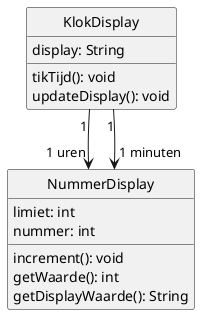 @startuml

hide circle

class KlokDisplay {
    display: String
    tikTijd(): void
    updateDisplay(): void
}

class NummerDisplay {
    limiet: int
    nummer: int
    increment(): void
    getWaarde(): int
    getDisplayWaarde(): String
}

KlokDisplay "1" --> "1 uren" NummerDisplay
KlokDisplay "1" --> "1 minuten" NummerDisplay

@enduml